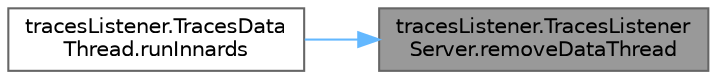 digraph "tracesListener.TracesListenerServer.removeDataThread"
{
 // LATEX_PDF_SIZE
  bgcolor="transparent";
  edge [fontname=Helvetica,fontsize=10,labelfontname=Helvetica,labelfontsize=10];
  node [fontname=Helvetica,fontsize=10,shape=box,height=0.2,width=0.4];
  rankdir="RL";
  Node1 [id="Node000001",label="tracesListener.TracesListener\lServer.removeDataThread",height=0.2,width=0.4,color="gray40", fillcolor="grey60", style="filled", fontcolor="black",tooltip=" "];
  Node1 -> Node2 [id="edge1_Node000001_Node000002",dir="back",color="steelblue1",style="solid",tooltip=" "];
  Node2 [id="Node000002",label="tracesListener.TracesData\lThread.runInnards",height=0.2,width=0.4,color="grey40", fillcolor="white", style="filled",URL="$classtraces_listener_1_1_traces_data_thread.html#a903a233fda7811a60a08cd76118260e3",tooltip=" "];
}
